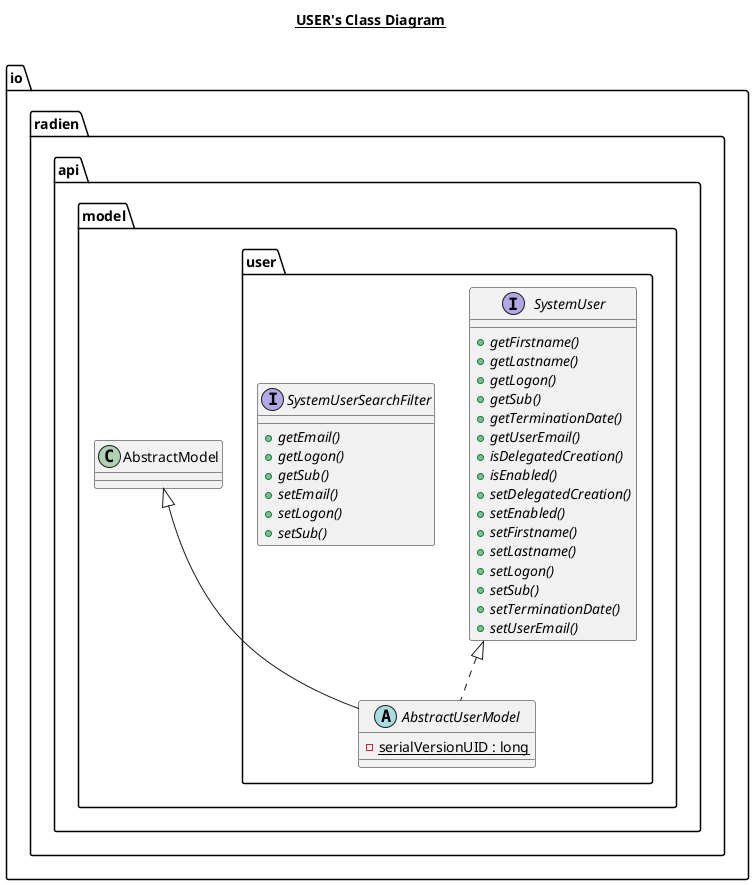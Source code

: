@startuml

title __USER's Class Diagram__\n

  namespace io.radien.api {
    namespace model {
      namespace user {
        abstract class io.radien.api.model.user.AbstractUserModel {
            {static} - serialVersionUID : long
        }
      }
    }
  }
  

  namespace io.radien.api {
    namespace model {
      namespace user {
        interface io.radien.api.model.user.SystemUser {
            {abstract} + getFirstname()
            {abstract} + getLastname()
            {abstract} + getLogon()
            {abstract} + getSub()
            {abstract} + getTerminationDate()
            {abstract} + getUserEmail()
            {abstract} + isDelegatedCreation()
            {abstract} + isEnabled()
            {abstract} + setDelegatedCreation()
            {abstract} + setEnabled()
            {abstract} + setFirstname()
            {abstract} + setLastname()
            {abstract} + setLogon()
            {abstract} + setSub()
            {abstract} + setTerminationDate()
            {abstract} + setUserEmail()
        }
      }
    }
  }
  

  namespace io.radien.api {
    namespace model {
      namespace user {
        interface io.radien.api.model.user.SystemUserSearchFilter {
            {abstract} + getEmail()
            {abstract} + getLogon()
            {abstract} + getSub()
            {abstract} + setEmail()
            {abstract} + setLogon()
            {abstract} + setSub()
        }
      }
    }
  }
  

  io.radien.api.model.user.AbstractUserModel .up.|> io.radien.api.model.user.SystemUser
  io.radien.api.model.user.AbstractUserModel -up-|> io.radien.api.model.AbstractModel







@enduml
